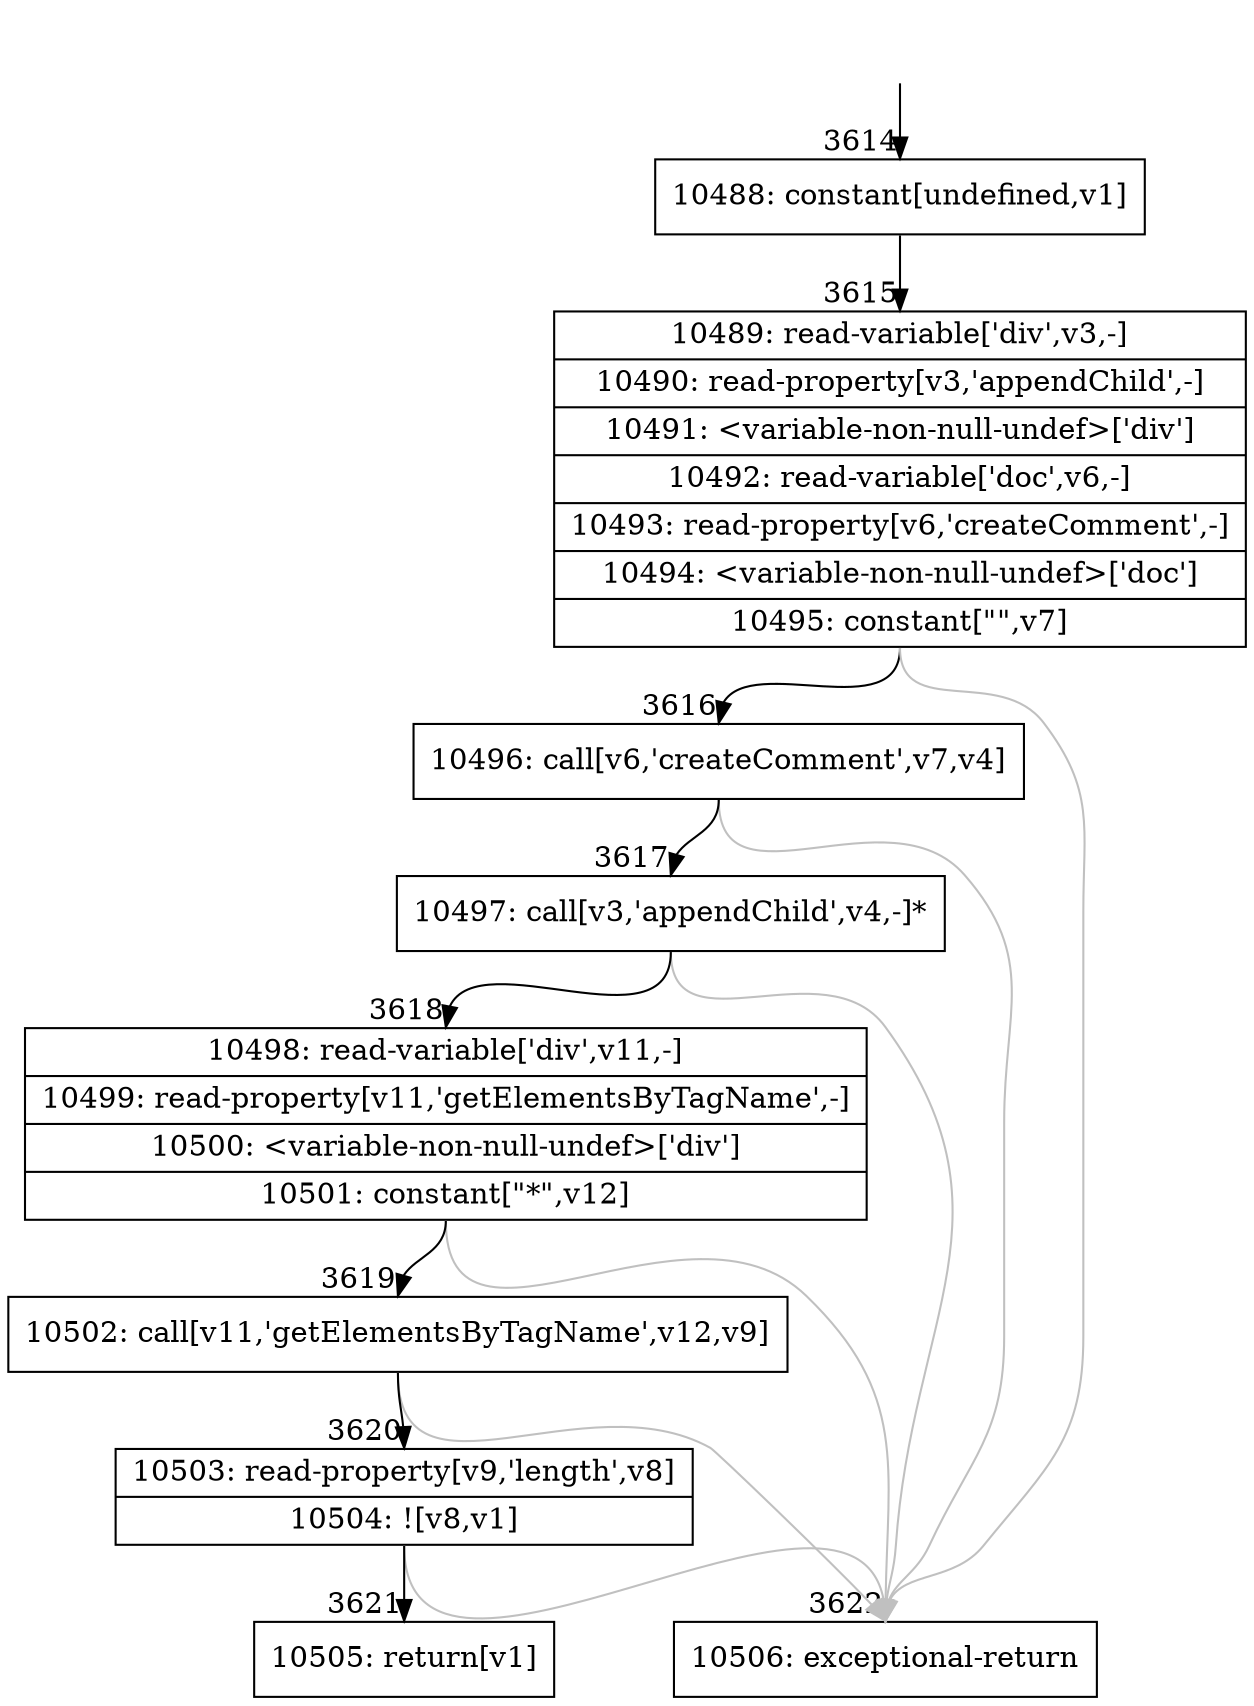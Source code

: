 digraph {
rankdir="TD"
BB_entry234[shape=none,label=""];
BB_entry234 -> BB3614 [tailport=s, headport=n, headlabel="    3614"]
BB3614 [shape=record label="{10488: constant[undefined,v1]}" ] 
BB3614 -> BB3615 [tailport=s, headport=n, headlabel="      3615"]
BB3615 [shape=record label="{10489: read-variable['div',v3,-]|10490: read-property[v3,'appendChild',-]|10491: \<variable-non-null-undef\>['div']|10492: read-variable['doc',v6,-]|10493: read-property[v6,'createComment',-]|10494: \<variable-non-null-undef\>['doc']|10495: constant[\"\",v7]}" ] 
BB3615 -> BB3616 [tailport=s, headport=n, headlabel="      3616"]
BB3615 -> BB3622 [tailport=s, headport=n, color=gray, headlabel="      3622"]
BB3616 [shape=record label="{10496: call[v6,'createComment',v7,v4]}" ] 
BB3616 -> BB3617 [tailport=s, headport=n, headlabel="      3617"]
BB3616 -> BB3622 [tailport=s, headport=n, color=gray]
BB3617 [shape=record label="{10497: call[v3,'appendChild',v4,-]*}" ] 
BB3617 -> BB3618 [tailport=s, headport=n, headlabel="      3618"]
BB3617 -> BB3622 [tailport=s, headport=n, color=gray]
BB3618 [shape=record label="{10498: read-variable['div',v11,-]|10499: read-property[v11,'getElementsByTagName',-]|10500: \<variable-non-null-undef\>['div']|10501: constant[\"*\",v12]}" ] 
BB3618 -> BB3619 [tailport=s, headport=n, headlabel="      3619"]
BB3618 -> BB3622 [tailport=s, headport=n, color=gray]
BB3619 [shape=record label="{10502: call[v11,'getElementsByTagName',v12,v9]}" ] 
BB3619 -> BB3620 [tailport=s, headport=n, headlabel="      3620"]
BB3619 -> BB3622 [tailport=s, headport=n, color=gray]
BB3620 [shape=record label="{10503: read-property[v9,'length',v8]|10504: ![v8,v1]}" ] 
BB3620 -> BB3621 [tailport=s, headport=n, headlabel="      3621"]
BB3620 -> BB3622 [tailport=s, headport=n, color=gray]
BB3621 [shape=record label="{10505: return[v1]}" ] 
BB3622 [shape=record label="{10506: exceptional-return}" ] 
}
